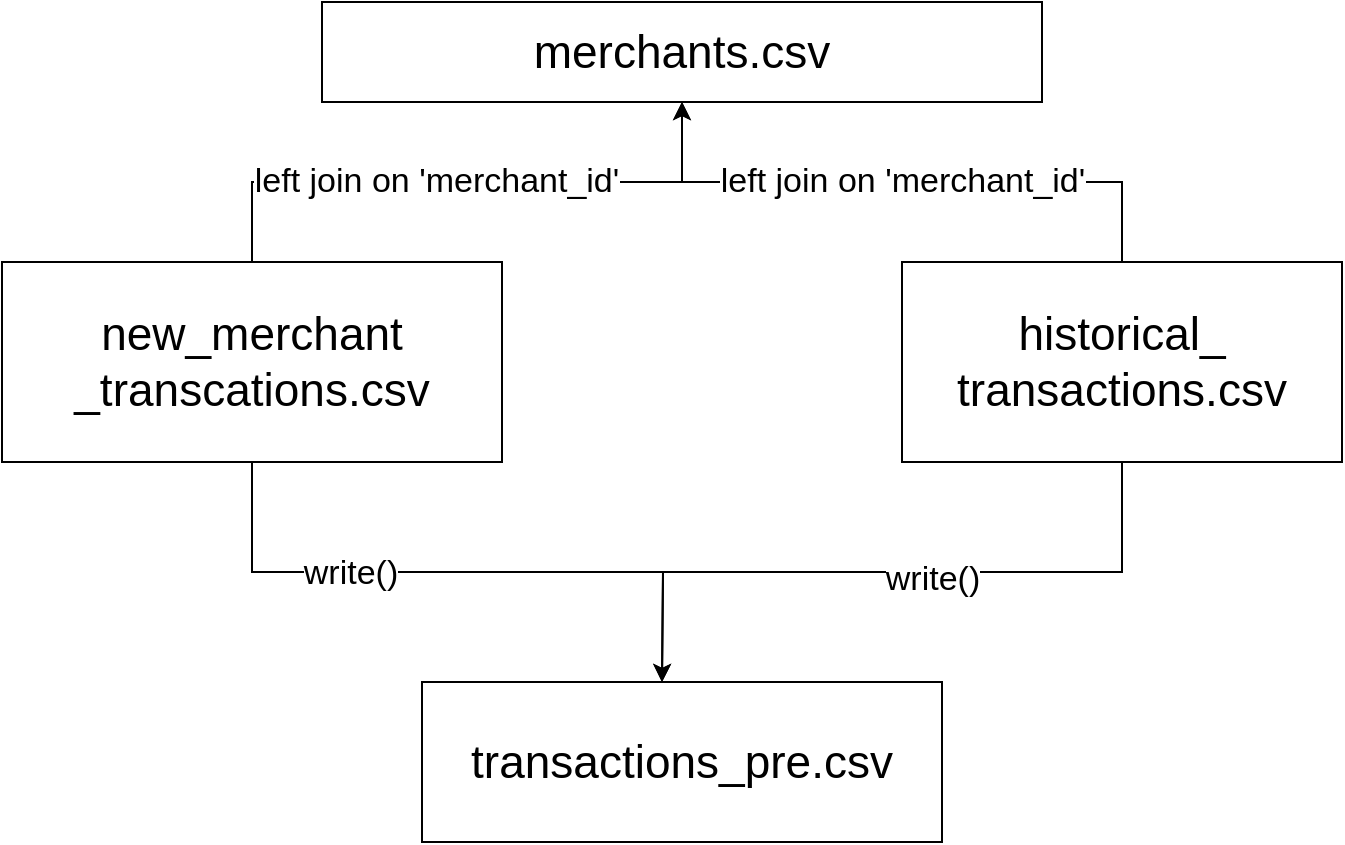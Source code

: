 <mxfile version="16.5.4" type="github">
  <diagram id="iToCI4LLukcGqggkCm6J" name="Page-1">
    <mxGraphModel dx="1018" dy="552" grid="1" gridSize="10" guides="1" tooltips="1" connect="1" arrows="1" fold="1" page="1" pageScale="1" pageWidth="827" pageHeight="1169" math="0" shadow="0">
      <root>
        <mxCell id="0" />
        <mxCell id="1" parent="0" />
        <mxCell id="rEN_bg48IdsEwn1KUvEp-1" value="&lt;font style=&quot;font-size: 23px&quot;&gt;merchants.csv&lt;/font&gt;" style="rounded=0;whiteSpace=wrap;html=1;" vertex="1" parent="1">
          <mxGeometry x="230" y="110" width="360" height="50" as="geometry" />
        </mxCell>
        <mxCell id="rEN_bg48IdsEwn1KUvEp-14" style="edgeStyle=orthogonalEdgeStyle;rounded=0;orthogonalLoop=1;jettySize=auto;html=1;" edge="1" parent="1" source="rEN_bg48IdsEwn1KUvEp-2" target="rEN_bg48IdsEwn1KUvEp-1">
          <mxGeometry relative="1" as="geometry" />
        </mxCell>
        <mxCell id="rEN_bg48IdsEwn1KUvEp-17" value="&lt;font style=&quot;font-size: 17px&quot;&gt;left join on &#39;merchant_id&#39;&lt;/font&gt;" style="edgeLabel;html=1;align=center;verticalAlign=middle;resizable=0;points=[];" vertex="1" connectable="0" parent="rEN_bg48IdsEwn1KUvEp-14">
          <mxGeometry x="-0.107" relative="1" as="geometry">
            <mxPoint as="offset" />
          </mxGeometry>
        </mxCell>
        <mxCell id="rEN_bg48IdsEwn1KUvEp-19" style="edgeStyle=orthogonalEdgeStyle;rounded=0;orthogonalLoop=1;jettySize=auto;html=1;exitX=0.5;exitY=1;exitDx=0;exitDy=0;fontSize=23;" edge="1" parent="1" source="rEN_bg48IdsEwn1KUvEp-2">
          <mxGeometry relative="1" as="geometry">
            <mxPoint x="400" y="450" as="targetPoint" />
          </mxGeometry>
        </mxCell>
        <mxCell id="rEN_bg48IdsEwn1KUvEp-22" value="&lt;font style=&quot;font-size: 17px&quot;&gt;write()&lt;/font&gt;" style="edgeLabel;html=1;align=center;verticalAlign=middle;resizable=0;points=[];fontSize=23;" vertex="1" connectable="0" parent="rEN_bg48IdsEwn1KUvEp-19">
          <mxGeometry x="-0.34" y="2" relative="1" as="geometry">
            <mxPoint as="offset" />
          </mxGeometry>
        </mxCell>
        <mxCell id="rEN_bg48IdsEwn1KUvEp-2" value="&lt;font style=&quot;font-size: 23px&quot;&gt;new_merchant&lt;br&gt;_transcations.csv&lt;/font&gt;" style="rounded=0;whiteSpace=wrap;html=1;" vertex="1" parent="1">
          <mxGeometry x="70" y="240" width="250" height="100" as="geometry" />
        </mxCell>
        <mxCell id="rEN_bg48IdsEwn1KUvEp-16" value="&lt;font style=&quot;font-size: 17px&quot;&gt;left join on &#39;merchant_id&#39;&lt;/font&gt;" style="edgeStyle=orthogonalEdgeStyle;rounded=0;orthogonalLoop=1;jettySize=auto;html=1;exitX=0.5;exitY=0;exitDx=0;exitDy=0;entryX=0.5;entryY=1;entryDx=0;entryDy=0;" edge="1" parent="1" source="rEN_bg48IdsEwn1KUvEp-3" target="rEN_bg48IdsEwn1KUvEp-1">
          <mxGeometry relative="1" as="geometry" />
        </mxCell>
        <mxCell id="rEN_bg48IdsEwn1KUvEp-20" style="edgeStyle=orthogonalEdgeStyle;rounded=0;orthogonalLoop=1;jettySize=auto;html=1;exitX=0.5;exitY=1;exitDx=0;exitDy=0;fontSize=23;" edge="1" parent="1" source="rEN_bg48IdsEwn1KUvEp-3">
          <mxGeometry relative="1" as="geometry">
            <mxPoint x="400" y="450" as="targetPoint" />
          </mxGeometry>
        </mxCell>
        <mxCell id="rEN_bg48IdsEwn1KUvEp-23" value="&lt;font style=&quot;font-size: 17px&quot;&gt;write()&lt;/font&gt;" style="edgeLabel;html=1;align=center;verticalAlign=middle;resizable=0;points=[];fontSize=23;" vertex="1" connectable="0" parent="rEN_bg48IdsEwn1KUvEp-20">
          <mxGeometry x="-0.112" y="1" relative="1" as="geometry">
            <mxPoint as="offset" />
          </mxGeometry>
        </mxCell>
        <mxCell id="rEN_bg48IdsEwn1KUvEp-3" value="&lt;font style=&quot;font-size: 23px&quot;&gt;historical_&lt;br&gt;transactions.csv&lt;/font&gt;" style="rounded=0;whiteSpace=wrap;html=1;" vertex="1" parent="1">
          <mxGeometry x="520" y="240" width="220" height="100" as="geometry" />
        </mxCell>
        <mxCell id="rEN_bg48IdsEwn1KUvEp-21" value="transactions_pre.csv&lt;br&gt;" style="rounded=0;whiteSpace=wrap;html=1;fontSize=23;" vertex="1" parent="1">
          <mxGeometry x="280" y="450" width="260" height="80" as="geometry" />
        </mxCell>
      </root>
    </mxGraphModel>
  </diagram>
</mxfile>
